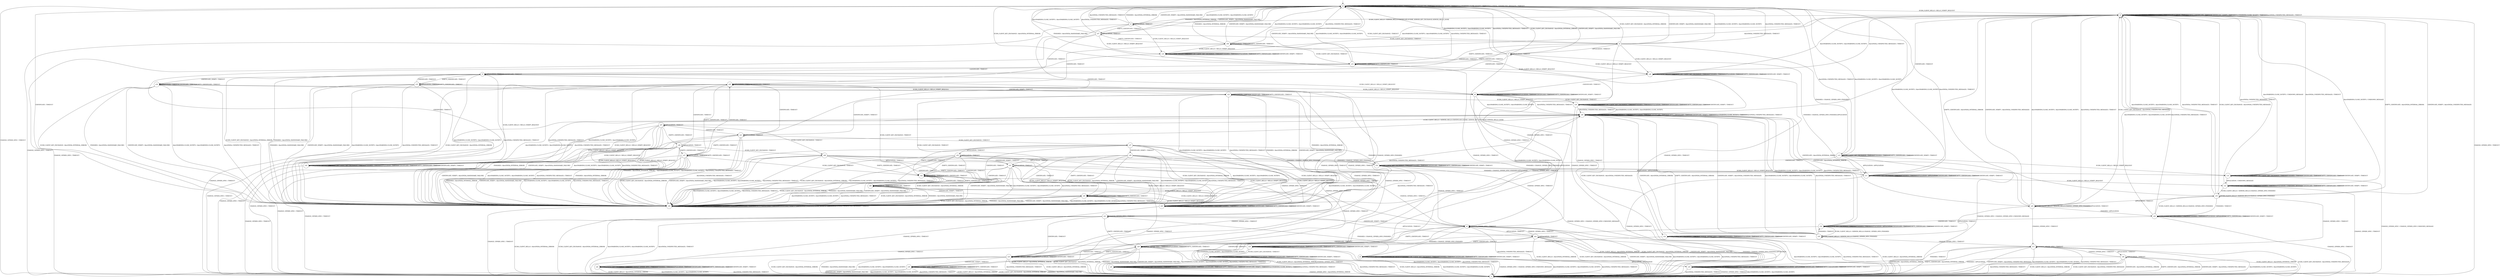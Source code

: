 digraph g {

	s0 [shape="circle" label="s0"];
	s1 [shape="circle" label="s1"];
	s2 [shape="circle" label="s2"];
	s3 [shape="circle" label="s3"];
	s4 [shape="circle" label="s4"];
	s5 [shape="circle" label="s5"];
	s6 [shape="circle" label="s6"];
	s7 [shape="circle" label="s7"];
	s8 [shape="circle" label="s8"];
	s9 [shape="circle" label="s9"];
	s10 [shape="circle" label="s10"];
	s11 [shape="circle" label="s11"];
	s12 [shape="circle" label="s12"];
	s13 [shape="circle" label="s13"];
	s14 [shape="circle" label="s14"];
	s15 [shape="circle" label="s15"];
	s16 [shape="circle" label="s16"];
	s17 [shape="circle" label="s17"];
	s18 [shape="circle" label="s18"];
	s19 [shape="circle" label="s19"];
	s20 [shape="circle" label="s20"];
	s21 [shape="circle" label="s21"];
	s22 [shape="circle" label="s22"];
	s23 [shape="circle" label="s23"];
	s24 [shape="circle" label="s24"];
	s25 [shape="circle" label="s25"];
	s26 [shape="circle" label="s26"];
	s27 [shape="circle" label="s27"];
	s28 [shape="circle" label="s28"];
	s29 [shape="circle" label="s29"];
	s30 [shape="circle" label="s30"];
	s31 [shape="circle" label="s31"];
	s32 [shape="circle" label="s32"];
	s33 [shape="circle" label="s33"];
	s34 [shape="circle" label="s34"];
	s35 [shape="circle" label="s35"];
	s36 [shape="circle" label="s36"];
	s37 [shape="circle" label="s37"];
	s38 [shape="circle" label="s38"];
	s39 [shape="circle" label="s39"];
	s40 [shape="circle" label="s40"];
	s41 [shape="circle" label="s41"];
	s42 [shape="circle" label="s42"];
	s43 [shape="circle" label="s43"];
	s44 [shape="circle" label="s44"];
	s45 [shape="circle" label="s45"];
	s46 [shape="circle" label="s46"];
	s47 [shape="circle" label="s47"];
	s48 [shape="circle" label="s48"];
	s49 [shape="circle" label="s49"];
	s50 [shape="circle" label="s50"];
	s51 [shape="circle" label="s51"];
	s52 [shape="circle" label="s52"];
	s53 [shape="circle" label="s53"];
	s54 [shape="circle" label="s54"];
	s55 [shape="circle" label="s55"];
	s56 [shape="circle" label="s56"];
	s57 [shape="circle" label="s57"];
	s58 [shape="circle" label="s58"];
	s0 -> s2 [label="ECDH_CLIENT_HELLO / HELLO_VERIFY_REQUEST"];
	s0 -> s0 [label="ECDH_CLIENT_KEY_EXCHANGE / TIMEOUT"];
	s0 -> s1 [label="CHANGE_CIPHER_SPEC / TIMEOUT"];
	s0 -> s0 [label="FINISHED / TIMEOUT"];
	s0 -> s0 [label="APPLICATION / TIMEOUT"];
	s0 -> s50 [label="CERTIFICATE / TIMEOUT"];
	s0 -> s0 [label="EMPTY_CERTIFICATE / TIMEOUT"];
	s0 -> s0 [label="CERTIFICATE_VERIFY / TIMEOUT"];
	s0 -> s0 [label="Alert(WARNING,CLOSE_NOTIFY) / TIMEOUT"];
	s0 -> s0 [label="Alert(FATAL,UNEXPECTED_MESSAGE) / TIMEOUT"];
	s1 -> s1 [label="ECDH_CLIENT_HELLO / TIMEOUT"];
	s1 -> s1 [label="ECDH_CLIENT_KEY_EXCHANGE / TIMEOUT"];
	s1 -> s1 [label="CHANGE_CIPHER_SPEC / TIMEOUT"];
	s1 -> s1 [label="FINISHED / TIMEOUT"];
	s1 -> s1 [label="APPLICATION / TIMEOUT"];
	s1 -> s1 [label="CERTIFICATE / TIMEOUT"];
	s1 -> s1 [label="EMPTY_CERTIFICATE / TIMEOUT"];
	s1 -> s1 [label="CERTIFICATE_VERIFY / TIMEOUT"];
	s1 -> s1 [label="Alert(WARNING,CLOSE_NOTIFY) / TIMEOUT"];
	s1 -> s1 [label="Alert(FATAL,UNEXPECTED_MESSAGE) / TIMEOUT"];
	s2 -> s3 [label="ECDH_CLIENT_HELLO / SERVER_HELLO,CERTIFICATE,ECDHE_SERVER_KEY_EXCHANGE,SERVER_HELLO_DONE"];
	s2 -> s2 [label="ECDH_CLIENT_KEY_EXCHANGE / TIMEOUT"];
	s2 -> s1 [label="CHANGE_CIPHER_SPEC / TIMEOUT"];
	s2 -> s2 [label="FINISHED / TIMEOUT"];
	s2 -> s2 [label="APPLICATION / TIMEOUT"];
	s2 -> s46 [label="CERTIFICATE / TIMEOUT"];
	s2 -> s2 [label="EMPTY_CERTIFICATE / TIMEOUT"];
	s2 -> s2 [label="CERTIFICATE_VERIFY / TIMEOUT"];
	s2 -> s2 [label="Alert(WARNING,CLOSE_NOTIFY) / TIMEOUT"];
	s2 -> s2 [label="Alert(FATAL,UNEXPECTED_MESSAGE) / TIMEOUT"];
	s3 -> s10 [label="ECDH_CLIENT_HELLO / HELLO_VERIFY_REQUEST"];
	s3 -> s4 [label="ECDH_CLIENT_KEY_EXCHANGE / TIMEOUT"];
	s3 -> s1 [label="CHANGE_CIPHER_SPEC / TIMEOUT"];
	s3 -> s0 [label="FINISHED / Alert(FATAL,INTERNAL_ERROR)"];
	s3 -> s3 [label="APPLICATION / TIMEOUT"];
	s3 -> s21 [label="CERTIFICATE / TIMEOUT"];
	s3 -> s57 [label="EMPTY_CERTIFICATE / TIMEOUT"];
	s3 -> s0 [label="CERTIFICATE_VERIFY / Alert(FATAL,HANDSHAKE_FAILURE)"];
	s3 -> s0 [label="Alert(WARNING,CLOSE_NOTIFY) / Alert(WARNING,CLOSE_NOTIFY)"];
	s3 -> s0 [label="Alert(FATAL,UNEXPECTED_MESSAGE) / TIMEOUT"];
	s4 -> s28 [label="ECDH_CLIENT_HELLO / HELLO_VERIFY_REQUEST"];
	s4 -> s0 [label="ECDH_CLIENT_KEY_EXCHANGE / Alert(FATAL,INTERNAL_ERROR)"];
	s4 -> s6 [label="CHANGE_CIPHER_SPEC / TIMEOUT"];
	s4 -> s13 [label="FINISHED / CHANGE_CIPHER_SPEC,FINISHED"];
	s4 -> s7 [label="APPLICATION / TIMEOUT"];
	s4 -> s5 [label="CERTIFICATE / TIMEOUT"];
	s4 -> s15 [label="EMPTY_CERTIFICATE / TIMEOUT"];
	s4 -> s0 [label="CERTIFICATE_VERIFY / Alert(FATAL,HANDSHAKE_FAILURE)"];
	s4 -> s0 [label="Alert(WARNING,CLOSE_NOTIFY) / Alert(WARNING,CLOSE_NOTIFY)"];
	s4 -> s0 [label="Alert(FATAL,UNEXPECTED_MESSAGE) / TIMEOUT"];
	s5 -> s9 [label="ECDH_CLIENT_HELLO / HELLO_VERIFY_REQUEST"];
	s5 -> s50 [label="ECDH_CLIENT_KEY_EXCHANGE / Alert(FATAL,INTERNAL_ERROR)"];
	s5 -> s23 [label="CHANGE_CIPHER_SPEC / TIMEOUT"];
	s5 -> s50 [label="FINISHED / Alert(FATAL,HANDSHAKE_FAILURE)"];
	s5 -> s5 [label="APPLICATION / TIMEOUT"];
	s5 -> s5 [label="CERTIFICATE / TIMEOUT"];
	s5 -> s33 [label="EMPTY_CERTIFICATE / TIMEOUT"];
	s5 -> s34 [label="CERTIFICATE_VERIFY / TIMEOUT"];
	s5 -> s50 [label="Alert(WARNING,CLOSE_NOTIFY) / Alert(WARNING,CLOSE_NOTIFY)"];
	s5 -> s50 [label="Alert(FATAL,UNEXPECTED_MESSAGE) / TIMEOUT"];
	s6 -> s1 [label="ECDH_CLIENT_HELLO / Alert(FATAL,INTERNAL_ERROR)"];
	s6 -> s1 [label="ECDH_CLIENT_KEY_EXCHANGE / Alert(FATAL,INTERNAL_ERROR)"];
	s6 -> s6 [label="CHANGE_CIPHER_SPEC / TIMEOUT"];
	s6 -> s8 [label="FINISHED / CHANGE_CIPHER_SPEC,FINISHED"];
	s6 -> s24 [label="APPLICATION / TIMEOUT"];
	s6 -> s23 [label="CERTIFICATE / TIMEOUT"];
	s6 -> s29 [label="EMPTY_CERTIFICATE / TIMEOUT"];
	s6 -> s1 [label="CERTIFICATE_VERIFY / Alert(FATAL,HANDSHAKE_FAILURE)"];
	s6 -> s1 [label="Alert(WARNING,CLOSE_NOTIFY) / Alert(WARNING,CLOSE_NOTIFY)"];
	s6 -> s1 [label="Alert(FATAL,UNEXPECTED_MESSAGE) / TIMEOUT"];
	s7 -> s28 [label="ECDH_CLIENT_HELLO / HELLO_VERIFY_REQUEST"];
	s7 -> s0 [label="ECDH_CLIENT_KEY_EXCHANGE / Alert(FATAL,INTERNAL_ERROR)"];
	s7 -> s6 [label="CHANGE_CIPHER_SPEC / TIMEOUT"];
	s7 -> s11 [label="FINISHED / CHANGE_CIPHER_SPEC,FINISHED,APPLICATION"];
	s7 -> s7 [label="APPLICATION / TIMEOUT"];
	s7 -> s5 [label="CERTIFICATE / TIMEOUT"];
	s7 -> s15 [label="EMPTY_CERTIFICATE / TIMEOUT"];
	s7 -> s0 [label="CERTIFICATE_VERIFY / Alert(FATAL,HANDSHAKE_FAILURE)"];
	s7 -> s0 [label="Alert(WARNING,CLOSE_NOTIFY) / Alert(WARNING,CLOSE_NOTIFY)"];
	s7 -> s0 [label="Alert(FATAL,UNEXPECTED_MESSAGE) / TIMEOUT"];
	s8 -> s8 [label="ECDH_CLIENT_HELLO / Alert(WARNING,NO_RENEGOTIATION)"];
	s8 -> s8 [label="ECDH_CLIENT_KEY_EXCHANGE / TIMEOUT"];
	s8 -> s1 [label="CHANGE_CIPHER_SPEC / CHANGE_CIPHER_SPEC,UNKNOWN_MESSAGE"];
	s8 -> s8 [label="FINISHED / TIMEOUT"];
	s8 -> s19 [label="APPLICATION / APPLICATION"];
	s8 -> s8 [label="CERTIFICATE / TIMEOUT"];
	s8 -> s8 [label="EMPTY_CERTIFICATE / TIMEOUT"];
	s8 -> s8 [label="CERTIFICATE_VERIFY / TIMEOUT"];
	s8 -> s1 [label="Alert(WARNING,CLOSE_NOTIFY) / Alert(WARNING,CLOSE_NOTIFY)"];
	s8 -> s1 [label="Alert(FATAL,UNEXPECTED_MESSAGE) / TIMEOUT"];
	s9 -> s9 [label="ECDH_CLIENT_HELLO / TIMEOUT"];
	s9 -> s30 [label="ECDH_CLIENT_KEY_EXCHANGE / TIMEOUT"];
	s9 -> s18 [label="CHANGE_CIPHER_SPEC / TIMEOUT"];
	s9 -> s9 [label="FINISHED / TIMEOUT"];
	s9 -> s9 [label="APPLICATION / TIMEOUT"];
	s9 -> s9 [label="CERTIFICATE / TIMEOUT"];
	s9 -> s9 [label="EMPTY_CERTIFICATE / TIMEOUT"];
	s9 -> s9 [label="CERTIFICATE_VERIFY / TIMEOUT"];
	s9 -> s46 [label="Alert(WARNING,CLOSE_NOTIFY) / Alert(WARNING,CLOSE_NOTIFY)"];
	s9 -> s46 [label="Alert(FATAL,UNEXPECTED_MESSAGE) / TIMEOUT"];
	s10 -> s10 [label="ECDH_CLIENT_HELLO / TIMEOUT"];
	s10 -> s10 [label="ECDH_CLIENT_KEY_EXCHANGE / TIMEOUT"];
	s10 -> s1 [label="CHANGE_CIPHER_SPEC / TIMEOUT"];
	s10 -> s10 [label="FINISHED / TIMEOUT"];
	s10 -> s10 [label="APPLICATION / TIMEOUT"];
	s10 -> s52 [label="CERTIFICATE / TIMEOUT"];
	s10 -> s10 [label="EMPTY_CERTIFICATE / TIMEOUT"];
	s10 -> s10 [label="CERTIFICATE_VERIFY / TIMEOUT"];
	s10 -> s2 [label="Alert(WARNING,CLOSE_NOTIFY) / Alert(WARNING,CLOSE_NOTIFY)"];
	s10 -> s2 [label="Alert(FATAL,UNEXPECTED_MESSAGE) / TIMEOUT"];
	s11 -> s12 [label="ECDH_CLIENT_HELLO / HELLO_VERIFY_REQUEST"];
	s11 -> s11 [label="ECDH_CLIENT_KEY_EXCHANGE / TIMEOUT"];
	s11 -> s1 [label="CHANGE_CIPHER_SPEC / TIMEOUT"];
	s11 -> s11 [label="FINISHED / TIMEOUT"];
	s11 -> s11 [label="APPLICATION / APPLICATION"];
	s11 -> s11 [label="CERTIFICATE / TIMEOUT"];
	s11 -> s11 [label="EMPTY_CERTIFICATE / TIMEOUT"];
	s11 -> s11 [label="CERTIFICATE_VERIFY / TIMEOUT"];
	s11 -> s0 [label="Alert(WARNING,CLOSE_NOTIFY) / Alert(WARNING,CLOSE_NOTIFY)"];
	s11 -> s0 [label="Alert(FATAL,UNEXPECTED_MESSAGE) / TIMEOUT"];
	s12 -> s16 [label="ECDH_CLIENT_HELLO / SERVER_HELLO,CHANGE_CIPHER_SPEC,FINISHED"];
	s12 -> s12 [label="ECDH_CLIENT_KEY_EXCHANGE / TIMEOUT"];
	s12 -> s1 [label="CHANGE_CIPHER_SPEC / TIMEOUT"];
	s12 -> s12 [label="FINISHED / TIMEOUT"];
	s12 -> s12 [label="APPLICATION / UNKNOWN_MESSAGE"];
	s12 -> s12 [label="CERTIFICATE / TIMEOUT"];
	s12 -> s12 [label="EMPTY_CERTIFICATE / TIMEOUT"];
	s12 -> s12 [label="CERTIFICATE_VERIFY / TIMEOUT"];
	s12 -> s2 [label="Alert(WARNING,CLOSE_NOTIFY) / UNKNOWN_MESSAGE"];
	s12 -> s2 [label="Alert(FATAL,UNEXPECTED_MESSAGE) / TIMEOUT"];
	s13 -> s14 [label="ECDH_CLIENT_HELLO / HELLO_VERIFY_REQUEST"];
	s13 -> s13 [label="ECDH_CLIENT_KEY_EXCHANGE / TIMEOUT"];
	s13 -> s1 [label="CHANGE_CIPHER_SPEC / CHANGE_CIPHER_SPEC,UNKNOWN_MESSAGE"];
	s13 -> s13 [label="FINISHED / TIMEOUT"];
	s13 -> s11 [label="APPLICATION / APPLICATION"];
	s13 -> s53 [label="CERTIFICATE / TIMEOUT"];
	s13 -> s13 [label="EMPTY_CERTIFICATE / TIMEOUT"];
	s13 -> s13 [label="CERTIFICATE_VERIFY / TIMEOUT"];
	s13 -> s0 [label="Alert(WARNING,CLOSE_NOTIFY) / Alert(WARNING,CLOSE_NOTIFY)"];
	s13 -> s0 [label="Alert(FATAL,UNEXPECTED_MESSAGE) / TIMEOUT"];
	s14 -> s14 [label="ECDH_CLIENT_HELLO / TIMEOUT"];
	s14 -> s14 [label="ECDH_CLIENT_KEY_EXCHANGE / TIMEOUT"];
	s14 -> s1 [label="CHANGE_CIPHER_SPEC / CHANGE_CIPHER_SPEC,UNKNOWN_MESSAGE"];
	s14 -> s14 [label="FINISHED / TIMEOUT"];
	s14 -> s12 [label="APPLICATION / UNKNOWN_MESSAGE"];
	s14 -> s14 [label="CERTIFICATE / TIMEOUT"];
	s14 -> s14 [label="EMPTY_CERTIFICATE / TIMEOUT"];
	s14 -> s14 [label="CERTIFICATE_VERIFY / TIMEOUT"];
	s14 -> s2 [label="Alert(WARNING,CLOSE_NOTIFY) / UNKNOWN_MESSAGE"];
	s14 -> s2 [label="Alert(FATAL,UNEXPECTED_MESSAGE) / TIMEOUT"];
	s15 -> s28 [label="ECDH_CLIENT_HELLO / HELLO_VERIFY_REQUEST"];
	s15 -> s0 [label="ECDH_CLIENT_KEY_EXCHANGE / Alert(FATAL,INTERNAL_ERROR)"];
	s15 -> s29 [label="CHANGE_CIPHER_SPEC / TIMEOUT"];
	s15 -> s0 [label="FINISHED / Alert(FATAL,HANDSHAKE_FAILURE)"];
	s15 -> s15 [label="APPLICATION / TIMEOUT"];
	s15 -> s5 [label="CERTIFICATE / TIMEOUT"];
	s15 -> s15 [label="EMPTY_CERTIFICATE / TIMEOUT"];
	s15 -> s0 [label="CERTIFICATE_VERIFY / Alert(FATAL,HANDSHAKE_FAILURE)"];
	s15 -> s0 [label="Alert(WARNING,CLOSE_NOTIFY) / Alert(WARNING,CLOSE_NOTIFY)"];
	s15 -> s0 [label="Alert(FATAL,UNEXPECTED_MESSAGE) / TIMEOUT"];
	s16 -> s16 [label="ECDH_CLIENT_HELLO / SERVER_HELLO,CHANGE_CIPHER_SPEC,FINISHED"];
	s16 -> s2 [label="ECDH_CLIENT_KEY_EXCHANGE / Alert(FATAL,UNEXPECTED_MESSAGE)"];
	s16 -> s17 [label="CHANGE_CIPHER_SPEC / TIMEOUT"];
	s16 -> s20 [label="FINISHED / TIMEOUT"];
	s16 -> s25 [label="APPLICATION / TIMEOUT"];
	s16 -> s46 [label="CERTIFICATE / Alert(FATAL,INTERNAL_ERROR)"];
	s16 -> s2 [label="EMPTY_CERTIFICATE / Alert(FATAL,INTERNAL_ERROR)"];
	s16 -> s2 [label="CERTIFICATE_VERIFY / Alert(FATAL,UNEXPECTED_MESSAGE)"];
	s16 -> s2 [label="Alert(WARNING,CLOSE_NOTIFY) / Alert(WARNING,CLOSE_NOTIFY)"];
	s16 -> s2 [label="Alert(FATAL,UNEXPECTED_MESSAGE) / TIMEOUT"];
	s17 -> s1 [label="ECDH_CLIENT_HELLO / Alert(FATAL,INTERNAL_ERROR)"];
	s17 -> s1 [label="ECDH_CLIENT_KEY_EXCHANGE / Alert(FATAL,UNEXPECTED_MESSAGE)"];
	s17 -> s17 [label="CHANGE_CIPHER_SPEC / TIMEOUT"];
	s17 -> s19 [label="FINISHED / TIMEOUT"];
	s17 -> s36 [label="APPLICATION / TIMEOUT"];
	s17 -> s1 [label="CERTIFICATE / Alert(FATAL,INTERNAL_ERROR)"];
	s17 -> s1 [label="EMPTY_CERTIFICATE / Alert(FATAL,INTERNAL_ERROR)"];
	s17 -> s1 [label="CERTIFICATE_VERIFY / Alert(FATAL,UNEXPECTED_MESSAGE)"];
	s17 -> s1 [label="Alert(WARNING,CLOSE_NOTIFY) / Alert(WARNING,CLOSE_NOTIFY)"];
	s17 -> s1 [label="Alert(FATAL,UNEXPECTED_MESSAGE) / TIMEOUT"];
	s18 -> s1 [label="ECDH_CLIENT_HELLO / Alert(FATAL,INTERNAL_ERROR)"];
	s18 -> s31 [label="ECDH_CLIENT_KEY_EXCHANGE / TIMEOUT"];
	s18 -> s18 [label="CHANGE_CIPHER_SPEC / TIMEOUT"];
	s18 -> s18 [label="FINISHED / TIMEOUT"];
	s18 -> s18 [label="APPLICATION / TIMEOUT"];
	s18 -> s18 [label="CERTIFICATE / TIMEOUT"];
	s18 -> s18 [label="EMPTY_CERTIFICATE / TIMEOUT"];
	s18 -> s18 [label="CERTIFICATE_VERIFY / TIMEOUT"];
	s18 -> s1 [label="Alert(WARNING,CLOSE_NOTIFY) / Alert(WARNING,CLOSE_NOTIFY)"];
	s18 -> s1 [label="Alert(FATAL,UNEXPECTED_MESSAGE) / TIMEOUT"];
	s19 -> s19 [label="ECDH_CLIENT_HELLO / Alert(WARNING,NO_RENEGOTIATION)"];
	s19 -> s19 [label="ECDH_CLIENT_KEY_EXCHANGE / TIMEOUT"];
	s19 -> s1 [label="CHANGE_CIPHER_SPEC / TIMEOUT"];
	s19 -> s19 [label="FINISHED / TIMEOUT"];
	s19 -> s19 [label="APPLICATION / APPLICATION"];
	s19 -> s19 [label="CERTIFICATE / TIMEOUT"];
	s19 -> s19 [label="EMPTY_CERTIFICATE / TIMEOUT"];
	s19 -> s19 [label="CERTIFICATE_VERIFY / TIMEOUT"];
	s19 -> s1 [label="Alert(WARNING,CLOSE_NOTIFY) / Alert(WARNING,CLOSE_NOTIFY)"];
	s19 -> s1 [label="Alert(FATAL,UNEXPECTED_MESSAGE) / TIMEOUT"];
	s20 -> s16 [label="ECDH_CLIENT_HELLO / SERVER_HELLO,CHANGE_CIPHER_SPEC,FINISHED"];
	s20 -> s20 [label="ECDH_CLIENT_KEY_EXCHANGE / TIMEOUT"];
	s20 -> s1 [label="CHANGE_CIPHER_SPEC / TIMEOUT"];
	s20 -> s20 [label="FINISHED / TIMEOUT"];
	s20 -> s20 [label="APPLICATION / APPLICATION"];
	s20 -> s54 [label="CERTIFICATE / TIMEOUT"];
	s20 -> s20 [label="EMPTY_CERTIFICATE / TIMEOUT"];
	s20 -> s20 [label="CERTIFICATE_VERIFY / TIMEOUT"];
	s20 -> s2 [label="Alert(WARNING,CLOSE_NOTIFY) / Alert(WARNING,CLOSE_NOTIFY)"];
	s20 -> s2 [label="Alert(FATAL,UNEXPECTED_MESSAGE) / TIMEOUT"];
	s21 -> s52 [label="ECDH_CLIENT_HELLO / HELLO_VERIFY_REQUEST"];
	s21 -> s37 [label="ECDH_CLIENT_KEY_EXCHANGE / TIMEOUT"];
	s21 -> s1 [label="CHANGE_CIPHER_SPEC / TIMEOUT"];
	s21 -> s50 [label="FINISHED / Alert(FATAL,INTERNAL_ERROR)"];
	s21 -> s21 [label="APPLICATION / TIMEOUT"];
	s21 -> s45 [label="CERTIFICATE / TIMEOUT"];
	s21 -> s27 [label="EMPTY_CERTIFICATE / TIMEOUT"];
	s21 -> s22 [label="CERTIFICATE_VERIFY / TIMEOUT"];
	s21 -> s50 [label="Alert(WARNING,CLOSE_NOTIFY) / Alert(WARNING,CLOSE_NOTIFY)"];
	s21 -> s50 [label="Alert(FATAL,UNEXPECTED_MESSAGE) / TIMEOUT"];
	s22 -> s30 [label="ECDH_CLIENT_HELLO / HELLO_VERIFY_REQUEST"];
	s22 -> s40 [label="ECDH_CLIENT_KEY_EXCHANGE / TIMEOUT"];
	s22 -> s26 [label="CHANGE_CIPHER_SPEC / TIMEOUT"];
	s22 -> s50 [label="FINISHED / Alert(FATAL,INTERNAL_ERROR)"];
	s22 -> s22 [label="APPLICATION / TIMEOUT"];
	s22 -> s22 [label="CERTIFICATE / TIMEOUT"];
	s22 -> s22 [label="EMPTY_CERTIFICATE / TIMEOUT"];
	s22 -> s50 [label="CERTIFICATE_VERIFY / Alert(FATAL,HANDSHAKE_FAILURE)"];
	s22 -> s50 [label="Alert(WARNING,CLOSE_NOTIFY) / Alert(WARNING,CLOSE_NOTIFY)"];
	s22 -> s50 [label="Alert(FATAL,UNEXPECTED_MESSAGE) / TIMEOUT"];
	s23 -> s1 [label="ECDH_CLIENT_HELLO / Alert(FATAL,INTERNAL_ERROR)"];
	s23 -> s1 [label="ECDH_CLIENT_KEY_EXCHANGE / Alert(FATAL,INTERNAL_ERROR)"];
	s23 -> s23 [label="CHANGE_CIPHER_SPEC / TIMEOUT"];
	s23 -> s1 [label="FINISHED / Alert(FATAL,HANDSHAKE_FAILURE)"];
	s23 -> s23 [label="APPLICATION / TIMEOUT"];
	s23 -> s23 [label="CERTIFICATE / TIMEOUT"];
	s23 -> s29 [label="EMPTY_CERTIFICATE / TIMEOUT"];
	s23 -> s35 [label="CERTIFICATE_VERIFY / TIMEOUT"];
	s23 -> s1 [label="Alert(WARNING,CLOSE_NOTIFY) / Alert(WARNING,CLOSE_NOTIFY)"];
	s23 -> s1 [label="Alert(FATAL,UNEXPECTED_MESSAGE) / TIMEOUT"];
	s24 -> s1 [label="ECDH_CLIENT_HELLO / Alert(FATAL,INTERNAL_ERROR)"];
	s24 -> s1 [label="ECDH_CLIENT_KEY_EXCHANGE / Alert(FATAL,INTERNAL_ERROR)"];
	s24 -> s6 [label="CHANGE_CIPHER_SPEC / TIMEOUT"];
	s24 -> s19 [label="FINISHED / CHANGE_CIPHER_SPEC,FINISHED,APPLICATION"];
	s24 -> s24 [label="APPLICATION / TIMEOUT"];
	s24 -> s23 [label="CERTIFICATE / TIMEOUT"];
	s24 -> s29 [label="EMPTY_CERTIFICATE / TIMEOUT"];
	s24 -> s1 [label="CERTIFICATE_VERIFY / Alert(FATAL,HANDSHAKE_FAILURE)"];
	s24 -> s1 [label="Alert(WARNING,CLOSE_NOTIFY) / Alert(WARNING,CLOSE_NOTIFY)"];
	s24 -> s1 [label="Alert(FATAL,UNEXPECTED_MESSAGE) / TIMEOUT"];
	s25 -> s25 [label="ECDH_CLIENT_HELLO / SERVER_HELLO,CHANGE_CIPHER_SPEC,FINISHED"];
	s25 -> s2 [label="ECDH_CLIENT_KEY_EXCHANGE / Alert(FATAL,UNEXPECTED_MESSAGE)"];
	s25 -> s17 [label="CHANGE_CIPHER_SPEC / TIMEOUT"];
	s25 -> s20 [label="FINISHED / APPLICATION"];
	s25 -> s25 [label="APPLICATION / TIMEOUT"];
	s25 -> s46 [label="CERTIFICATE / Alert(FATAL,INTERNAL_ERROR)"];
	s25 -> s2 [label="EMPTY_CERTIFICATE / Alert(FATAL,INTERNAL_ERROR)"];
	s25 -> s2 [label="CERTIFICATE_VERIFY / Alert(FATAL,UNEXPECTED_MESSAGE)"];
	s25 -> s2 [label="Alert(WARNING,CLOSE_NOTIFY) / Alert(WARNING,CLOSE_NOTIFY)"];
	s25 -> s2 [label="Alert(FATAL,UNEXPECTED_MESSAGE) / TIMEOUT"];
	s26 -> s26 [label="ECDH_CLIENT_HELLO / TIMEOUT"];
	s26 -> s26 [label="ECDH_CLIENT_KEY_EXCHANGE / TIMEOUT"];
	s26 -> s1 [label="CHANGE_CIPHER_SPEC / Alert(FATAL,INTERNAL_ERROR)"];
	s26 -> s26 [label="FINISHED / TIMEOUT"];
	s26 -> s26 [label="APPLICATION / TIMEOUT"];
	s26 -> s26 [label="CERTIFICATE / TIMEOUT"];
	s26 -> s26 [label="EMPTY_CERTIFICATE / TIMEOUT"];
	s26 -> s26 [label="CERTIFICATE_VERIFY / TIMEOUT"];
	s26 -> s26 [label="Alert(WARNING,CLOSE_NOTIFY) / TIMEOUT"];
	s26 -> s26 [label="Alert(FATAL,UNEXPECTED_MESSAGE) / TIMEOUT"];
	s27 -> s52 [label="ECDH_CLIENT_HELLO / HELLO_VERIFY_REQUEST"];
	s27 -> s42 [label="ECDH_CLIENT_KEY_EXCHANGE / TIMEOUT"];
	s27 -> s1 [label="CHANGE_CIPHER_SPEC / TIMEOUT"];
	s27 -> s50 [label="FINISHED / Alert(FATAL,INTERNAL_ERROR)"];
	s27 -> s27 [label="APPLICATION / TIMEOUT"];
	s27 -> s45 [label="CERTIFICATE / TIMEOUT"];
	s27 -> s27 [label="EMPTY_CERTIFICATE / TIMEOUT"];
	s27 -> s50 [label="CERTIFICATE_VERIFY / Alert(FATAL,HANDSHAKE_FAILURE)"];
	s27 -> s50 [label="Alert(WARNING,CLOSE_NOTIFY) / Alert(WARNING,CLOSE_NOTIFY)"];
	s27 -> s50 [label="Alert(FATAL,UNEXPECTED_MESSAGE) / TIMEOUT"];
	s28 -> s28 [label="ECDH_CLIENT_HELLO / TIMEOUT"];
	s28 -> s28 [label="ECDH_CLIENT_KEY_EXCHANGE / TIMEOUT"];
	s28 -> s32 [label="CHANGE_CIPHER_SPEC / TIMEOUT"];
	s28 -> s28 [label="FINISHED / TIMEOUT"];
	s28 -> s28 [label="APPLICATION / TIMEOUT"];
	s28 -> s9 [label="CERTIFICATE / TIMEOUT"];
	s28 -> s28 [label="EMPTY_CERTIFICATE / TIMEOUT"];
	s28 -> s28 [label="CERTIFICATE_VERIFY / TIMEOUT"];
	s28 -> s2 [label="Alert(WARNING,CLOSE_NOTIFY) / Alert(WARNING,CLOSE_NOTIFY)"];
	s28 -> s2 [label="Alert(FATAL,UNEXPECTED_MESSAGE) / TIMEOUT"];
	s29 -> s1 [label="ECDH_CLIENT_HELLO / Alert(FATAL,INTERNAL_ERROR)"];
	s29 -> s1 [label="ECDH_CLIENT_KEY_EXCHANGE / Alert(FATAL,INTERNAL_ERROR)"];
	s29 -> s29 [label="CHANGE_CIPHER_SPEC / TIMEOUT"];
	s29 -> s1 [label="FINISHED / Alert(FATAL,HANDSHAKE_FAILURE)"];
	s29 -> s29 [label="APPLICATION / TIMEOUT"];
	s29 -> s23 [label="CERTIFICATE / TIMEOUT"];
	s29 -> s29 [label="EMPTY_CERTIFICATE / TIMEOUT"];
	s29 -> s1 [label="CERTIFICATE_VERIFY / Alert(FATAL,HANDSHAKE_FAILURE)"];
	s29 -> s1 [label="Alert(WARNING,CLOSE_NOTIFY) / Alert(WARNING,CLOSE_NOTIFY)"];
	s29 -> s1 [label="Alert(FATAL,UNEXPECTED_MESSAGE) / TIMEOUT"];
	s30 -> s30 [label="ECDH_CLIENT_HELLO / TIMEOUT"];
	s30 -> s30 [label="ECDH_CLIENT_KEY_EXCHANGE / TIMEOUT"];
	s30 -> s26 [label="CHANGE_CIPHER_SPEC / TIMEOUT"];
	s30 -> s30 [label="FINISHED / TIMEOUT"];
	s30 -> s30 [label="APPLICATION / TIMEOUT"];
	s30 -> s30 [label="CERTIFICATE / TIMEOUT"];
	s30 -> s30 [label="EMPTY_CERTIFICATE / TIMEOUT"];
	s30 -> s30 [label="CERTIFICATE_VERIFY / TIMEOUT"];
	s30 -> s46 [label="Alert(WARNING,CLOSE_NOTIFY) / Alert(WARNING,CLOSE_NOTIFY)"];
	s30 -> s46 [label="Alert(FATAL,UNEXPECTED_MESSAGE) / TIMEOUT"];
	s31 -> s1 [label="ECDH_CLIENT_HELLO / Alert(FATAL,INTERNAL_ERROR)"];
	s31 -> s31 [label="ECDH_CLIENT_KEY_EXCHANGE / TIMEOUT"];
	s31 -> s26 [label="CHANGE_CIPHER_SPEC / TIMEOUT"];
	s31 -> s31 [label="FINISHED / TIMEOUT"];
	s31 -> s31 [label="APPLICATION / TIMEOUT"];
	s31 -> s31 [label="CERTIFICATE / TIMEOUT"];
	s31 -> s31 [label="EMPTY_CERTIFICATE / TIMEOUT"];
	s31 -> s31 [label="CERTIFICATE_VERIFY / TIMEOUT"];
	s31 -> s1 [label="Alert(WARNING,CLOSE_NOTIFY) / Alert(WARNING,CLOSE_NOTIFY)"];
	s31 -> s1 [label="Alert(FATAL,UNEXPECTED_MESSAGE) / TIMEOUT"];
	s32 -> s1 [label="ECDH_CLIENT_HELLO / Alert(FATAL,INTERNAL_ERROR)"];
	s32 -> s32 [label="ECDH_CLIENT_KEY_EXCHANGE / TIMEOUT"];
	s32 -> s32 [label="CHANGE_CIPHER_SPEC / TIMEOUT"];
	s32 -> s32 [label="FINISHED / TIMEOUT"];
	s32 -> s32 [label="APPLICATION / TIMEOUT"];
	s32 -> s18 [label="CERTIFICATE / TIMEOUT"];
	s32 -> s32 [label="EMPTY_CERTIFICATE / TIMEOUT"];
	s32 -> s32 [label="CERTIFICATE_VERIFY / TIMEOUT"];
	s32 -> s1 [label="Alert(WARNING,CLOSE_NOTIFY) / Alert(WARNING,CLOSE_NOTIFY)"];
	s32 -> s1 [label="Alert(FATAL,UNEXPECTED_MESSAGE) / TIMEOUT"];
	s33 -> s9 [label="ECDH_CLIENT_HELLO / HELLO_VERIFY_REQUEST"];
	s33 -> s50 [label="ECDH_CLIENT_KEY_EXCHANGE / Alert(FATAL,INTERNAL_ERROR)"];
	s33 -> s29 [label="CHANGE_CIPHER_SPEC / TIMEOUT"];
	s33 -> s50 [label="FINISHED / Alert(FATAL,HANDSHAKE_FAILURE)"];
	s33 -> s33 [label="APPLICATION / TIMEOUT"];
	s33 -> s5 [label="CERTIFICATE / TIMEOUT"];
	s33 -> s33 [label="EMPTY_CERTIFICATE / TIMEOUT"];
	s33 -> s50 [label="CERTIFICATE_VERIFY / Alert(FATAL,HANDSHAKE_FAILURE)"];
	s33 -> s50 [label="Alert(WARNING,CLOSE_NOTIFY) / Alert(WARNING,CLOSE_NOTIFY)"];
	s33 -> s50 [label="Alert(FATAL,UNEXPECTED_MESSAGE) / TIMEOUT"];
	s34 -> s9 [label="ECDH_CLIENT_HELLO / HELLO_VERIFY_REQUEST"];
	s34 -> s50 [label="ECDH_CLIENT_KEY_EXCHANGE / Alert(FATAL,INTERNAL_ERROR)"];
	s34 -> s35 [label="CHANGE_CIPHER_SPEC / TIMEOUT"];
	s34 -> s50 [label="FINISHED / Alert(FATAL,HANDSHAKE_FAILURE)"];
	s34 -> s34 [label="APPLICATION / TIMEOUT"];
	s34 -> s34 [label="CERTIFICATE / TIMEOUT"];
	s34 -> s34 [label="EMPTY_CERTIFICATE / TIMEOUT"];
	s34 -> s50 [label="CERTIFICATE_VERIFY / Alert(FATAL,HANDSHAKE_FAILURE)"];
	s34 -> s50 [label="Alert(WARNING,CLOSE_NOTIFY) / Alert(WARNING,CLOSE_NOTIFY)"];
	s34 -> s50 [label="Alert(FATAL,UNEXPECTED_MESSAGE) / TIMEOUT"];
	s35 -> s1 [label="ECDH_CLIENT_HELLO / Alert(FATAL,INTERNAL_ERROR)"];
	s35 -> s1 [label="ECDH_CLIENT_KEY_EXCHANGE / Alert(FATAL,INTERNAL_ERROR)"];
	s35 -> s35 [label="CHANGE_CIPHER_SPEC / TIMEOUT"];
	s35 -> s1 [label="FINISHED / Alert(FATAL,HANDSHAKE_FAILURE)"];
	s35 -> s35 [label="APPLICATION / TIMEOUT"];
	s35 -> s35 [label="CERTIFICATE / TIMEOUT"];
	s35 -> s35 [label="EMPTY_CERTIFICATE / TIMEOUT"];
	s35 -> s1 [label="CERTIFICATE_VERIFY / Alert(FATAL,HANDSHAKE_FAILURE)"];
	s35 -> s1 [label="Alert(WARNING,CLOSE_NOTIFY) / Alert(WARNING,CLOSE_NOTIFY)"];
	s35 -> s1 [label="Alert(FATAL,UNEXPECTED_MESSAGE) / TIMEOUT"];
	s36 -> s1 [label="ECDH_CLIENT_HELLO / Alert(FATAL,INTERNAL_ERROR)"];
	s36 -> s1 [label="ECDH_CLIENT_KEY_EXCHANGE / Alert(FATAL,UNEXPECTED_MESSAGE)"];
	s36 -> s17 [label="CHANGE_CIPHER_SPEC / TIMEOUT"];
	s36 -> s19 [label="FINISHED / APPLICATION"];
	s36 -> s36 [label="APPLICATION / TIMEOUT"];
	s36 -> s1 [label="CERTIFICATE / Alert(FATAL,INTERNAL_ERROR)"];
	s36 -> s1 [label="EMPTY_CERTIFICATE / Alert(FATAL,INTERNAL_ERROR)"];
	s36 -> s1 [label="CERTIFICATE_VERIFY / Alert(FATAL,UNEXPECTED_MESSAGE)"];
	s36 -> s1 [label="Alert(WARNING,CLOSE_NOTIFY) / Alert(WARNING,CLOSE_NOTIFY)"];
	s36 -> s1 [label="Alert(FATAL,UNEXPECTED_MESSAGE) / TIMEOUT"];
	s37 -> s43 [label="ECDH_CLIENT_HELLO / HELLO_VERIFY_REQUEST"];
	s37 -> s50 [label="ECDH_CLIENT_KEY_EXCHANGE / Alert(FATAL,INTERNAL_ERROR)"];
	s37 -> s41 [label="CHANGE_CIPHER_SPEC / TIMEOUT"];
	s37 -> s53 [label="FINISHED / CHANGE_CIPHER_SPEC,FINISHED"];
	s37 -> s39 [label="APPLICATION / TIMEOUT"];
	s37 -> s49 [label="CERTIFICATE / TIMEOUT"];
	s37 -> s42 [label="EMPTY_CERTIFICATE / TIMEOUT"];
	s37 -> s38 [label="CERTIFICATE_VERIFY / TIMEOUT"];
	s37 -> s50 [label="Alert(WARNING,CLOSE_NOTIFY) / Alert(WARNING,CLOSE_NOTIFY)"];
	s37 -> s50 [label="Alert(FATAL,UNEXPECTED_MESSAGE) / TIMEOUT"];
	s38 -> s43 [label="ECDH_CLIENT_HELLO / HELLO_VERIFY_REQUEST"];
	s38 -> s50 [label="ECDH_CLIENT_KEY_EXCHANGE / Alert(FATAL,INTERNAL_ERROR)"];
	s38 -> s6 [label="CHANGE_CIPHER_SPEC / TIMEOUT"];
	s38 -> s53 [label="FINISHED / CHANGE_CIPHER_SPEC,FINISHED"];
	s38 -> s51 [label="APPLICATION / TIMEOUT"];
	s38 -> s40 [label="CERTIFICATE / TIMEOUT"];
	s38 -> s40 [label="EMPTY_CERTIFICATE / TIMEOUT"];
	s38 -> s50 [label="CERTIFICATE_VERIFY / Alert(FATAL,HANDSHAKE_FAILURE)"];
	s38 -> s50 [label="Alert(WARNING,CLOSE_NOTIFY) / Alert(WARNING,CLOSE_NOTIFY)"];
	s38 -> s50 [label="Alert(FATAL,UNEXPECTED_MESSAGE) / TIMEOUT"];
	s39 -> s43 [label="ECDH_CLIENT_HELLO / HELLO_VERIFY_REQUEST"];
	s39 -> s50 [label="ECDH_CLIENT_KEY_EXCHANGE / Alert(FATAL,INTERNAL_ERROR)"];
	s39 -> s41 [label="CHANGE_CIPHER_SPEC / TIMEOUT"];
	s39 -> s11 [label="FINISHED / CHANGE_CIPHER_SPEC,FINISHED,APPLICATION"];
	s39 -> s39 [label="APPLICATION / TIMEOUT"];
	s39 -> s49 [label="CERTIFICATE / TIMEOUT"];
	s39 -> s42 [label="EMPTY_CERTIFICATE / TIMEOUT"];
	s39 -> s51 [label="CERTIFICATE_VERIFY / TIMEOUT"];
	s39 -> s50 [label="Alert(WARNING,CLOSE_NOTIFY) / Alert(WARNING,CLOSE_NOTIFY)"];
	s39 -> s50 [label="Alert(FATAL,UNEXPECTED_MESSAGE) / TIMEOUT"];
	s40 -> s43 [label="ECDH_CLIENT_HELLO / HELLO_VERIFY_REQUEST"];
	s40 -> s50 [label="ECDH_CLIENT_KEY_EXCHANGE / Alert(FATAL,INTERNAL_ERROR)"];
	s40 -> s35 [label="CHANGE_CIPHER_SPEC / TIMEOUT"];
	s40 -> s50 [label="FINISHED / Alert(FATAL,HANDSHAKE_FAILURE)"];
	s40 -> s40 [label="APPLICATION / TIMEOUT"];
	s40 -> s40 [label="CERTIFICATE / TIMEOUT"];
	s40 -> s40 [label="EMPTY_CERTIFICATE / TIMEOUT"];
	s40 -> s50 [label="CERTIFICATE_VERIFY / Alert(FATAL,HANDSHAKE_FAILURE)"];
	s40 -> s50 [label="Alert(WARNING,CLOSE_NOTIFY) / Alert(WARNING,CLOSE_NOTIFY)"];
	s40 -> s50 [label="Alert(FATAL,UNEXPECTED_MESSAGE) / TIMEOUT"];
	s41 -> s1 [label="ECDH_CLIENT_HELLO / Alert(FATAL,INTERNAL_ERROR)"];
	s41 -> s1 [label="ECDH_CLIENT_KEY_EXCHANGE / Alert(FATAL,INTERNAL_ERROR)"];
	s41 -> s41 [label="CHANGE_CIPHER_SPEC / TIMEOUT"];
	s41 -> s8 [label="FINISHED / CHANGE_CIPHER_SPEC,FINISHED"];
	s41 -> s24 [label="APPLICATION / TIMEOUT"];
	s41 -> s23 [label="CERTIFICATE / TIMEOUT"];
	s41 -> s29 [label="EMPTY_CERTIFICATE / TIMEOUT"];
	s41 -> s6 [label="CERTIFICATE_VERIFY / TIMEOUT"];
	s41 -> s1 [label="Alert(WARNING,CLOSE_NOTIFY) / Alert(WARNING,CLOSE_NOTIFY)"];
	s41 -> s1 [label="Alert(FATAL,UNEXPECTED_MESSAGE) / TIMEOUT"];
	s42 -> s43 [label="ECDH_CLIENT_HELLO / HELLO_VERIFY_REQUEST"];
	s42 -> s50 [label="ECDH_CLIENT_KEY_EXCHANGE / Alert(FATAL,INTERNAL_ERROR)"];
	s42 -> s29 [label="CHANGE_CIPHER_SPEC / TIMEOUT"];
	s42 -> s50 [label="FINISHED / Alert(FATAL,HANDSHAKE_FAILURE)"];
	s42 -> s42 [label="APPLICATION / TIMEOUT"];
	s42 -> s49 [label="CERTIFICATE / TIMEOUT"];
	s42 -> s42 [label="EMPTY_CERTIFICATE / TIMEOUT"];
	s42 -> s50 [label="CERTIFICATE_VERIFY / Alert(FATAL,HANDSHAKE_FAILURE)"];
	s42 -> s50 [label="Alert(WARNING,CLOSE_NOTIFY) / Alert(WARNING,CLOSE_NOTIFY)"];
	s42 -> s50 [label="Alert(FATAL,UNEXPECTED_MESSAGE) / TIMEOUT"];
	s43 -> s43 [label="ECDH_CLIENT_HELLO / TIMEOUT"];
	s43 -> s43 [label="ECDH_CLIENT_KEY_EXCHANGE / TIMEOUT"];
	s43 -> s44 [label="CHANGE_CIPHER_SPEC / TIMEOUT"];
	s43 -> s43 [label="FINISHED / TIMEOUT"];
	s43 -> s43 [label="APPLICATION / TIMEOUT"];
	s43 -> s43 [label="CERTIFICATE / TIMEOUT"];
	s43 -> s43 [label="EMPTY_CERTIFICATE / TIMEOUT"];
	s43 -> s43 [label="CERTIFICATE_VERIFY / TIMEOUT"];
	s43 -> s46 [label="Alert(WARNING,CLOSE_NOTIFY) / Alert(WARNING,CLOSE_NOTIFY)"];
	s43 -> s46 [label="Alert(FATAL,UNEXPECTED_MESSAGE) / TIMEOUT"];
	s44 -> s1 [label="ECDH_CLIENT_HELLO / Alert(FATAL,INTERNAL_ERROR)"];
	s44 -> s44 [label="ECDH_CLIENT_KEY_EXCHANGE / TIMEOUT"];
	s44 -> s44 [label="CHANGE_CIPHER_SPEC / TIMEOUT"];
	s44 -> s44 [label="FINISHED / TIMEOUT"];
	s44 -> s44 [label="APPLICATION / TIMEOUT"];
	s44 -> s44 [label="CERTIFICATE / TIMEOUT"];
	s44 -> s44 [label="EMPTY_CERTIFICATE / TIMEOUT"];
	s44 -> s44 [label="CERTIFICATE_VERIFY / TIMEOUT"];
	s44 -> s1 [label="Alert(WARNING,CLOSE_NOTIFY) / Alert(WARNING,CLOSE_NOTIFY)"];
	s44 -> s1 [label="Alert(FATAL,UNEXPECTED_MESSAGE) / TIMEOUT"];
	s45 -> s52 [label="ECDH_CLIENT_HELLO / HELLO_VERIFY_REQUEST"];
	s45 -> s49 [label="ECDH_CLIENT_KEY_EXCHANGE / TIMEOUT"];
	s45 -> s1 [label="CHANGE_CIPHER_SPEC / TIMEOUT"];
	s45 -> s50 [label="FINISHED / Alert(FATAL,INTERNAL_ERROR)"];
	s45 -> s45 [label="APPLICATION / TIMEOUT"];
	s45 -> s45 [label="CERTIFICATE / TIMEOUT"];
	s45 -> s27 [label="EMPTY_CERTIFICATE / TIMEOUT"];
	s45 -> s22 [label="CERTIFICATE_VERIFY / TIMEOUT"];
	s45 -> s50 [label="Alert(WARNING,CLOSE_NOTIFY) / Alert(WARNING,CLOSE_NOTIFY)"];
	s45 -> s50 [label="Alert(FATAL,UNEXPECTED_MESSAGE) / TIMEOUT"];
	s46 -> s47 [label="ECDH_CLIENT_HELLO / SERVER_HELLO,CERTIFICATE,ECDHE_SERVER_KEY_EXCHANGE,SERVER_HELLO_DONE"];
	s46 -> s46 [label="ECDH_CLIENT_KEY_EXCHANGE / TIMEOUT"];
	s46 -> s1 [label="CHANGE_CIPHER_SPEC / TIMEOUT"];
	s46 -> s46 [label="FINISHED / TIMEOUT"];
	s46 -> s46 [label="APPLICATION / TIMEOUT"];
	s46 -> s46 [label="CERTIFICATE / TIMEOUT"];
	s46 -> s46 [label="EMPTY_CERTIFICATE / TIMEOUT"];
	s46 -> s46 [label="CERTIFICATE_VERIFY / TIMEOUT"];
	s46 -> s46 [label="Alert(WARNING,CLOSE_NOTIFY) / TIMEOUT"];
	s46 -> s46 [label="Alert(FATAL,UNEXPECTED_MESSAGE) / TIMEOUT"];
	s47 -> s52 [label="ECDH_CLIENT_HELLO / HELLO_VERIFY_REQUEST"];
	s47 -> s48 [label="ECDH_CLIENT_KEY_EXCHANGE / TIMEOUT"];
	s47 -> s1 [label="CHANGE_CIPHER_SPEC / TIMEOUT"];
	s47 -> s50 [label="FINISHED / Alert(FATAL,INTERNAL_ERROR)"];
	s47 -> s47 [label="APPLICATION / TIMEOUT"];
	s47 -> s21 [label="CERTIFICATE / TIMEOUT"];
	s47 -> s56 [label="EMPTY_CERTIFICATE / TIMEOUT"];
	s47 -> s50 [label="CERTIFICATE_VERIFY / Alert(FATAL,HANDSHAKE_FAILURE)"];
	s47 -> s50 [label="Alert(WARNING,CLOSE_NOTIFY) / Alert(WARNING,CLOSE_NOTIFY)"];
	s47 -> s50 [label="Alert(FATAL,UNEXPECTED_MESSAGE) / TIMEOUT"];
	s48 -> s43 [label="ECDH_CLIENT_HELLO / HELLO_VERIFY_REQUEST"];
	s48 -> s50 [label="ECDH_CLIENT_KEY_EXCHANGE / Alert(FATAL,INTERNAL_ERROR)"];
	s48 -> s6 [label="CHANGE_CIPHER_SPEC / TIMEOUT"];
	s48 -> s53 [label="FINISHED / CHANGE_CIPHER_SPEC,FINISHED"];
	s48 -> s51 [label="APPLICATION / TIMEOUT"];
	s48 -> s49 [label="CERTIFICATE / TIMEOUT"];
	s48 -> s42 [label="EMPTY_CERTIFICATE / TIMEOUT"];
	s48 -> s50 [label="CERTIFICATE_VERIFY / Alert(FATAL,HANDSHAKE_FAILURE)"];
	s48 -> s50 [label="Alert(WARNING,CLOSE_NOTIFY) / Alert(WARNING,CLOSE_NOTIFY)"];
	s48 -> s50 [label="Alert(FATAL,UNEXPECTED_MESSAGE) / TIMEOUT"];
	s49 -> s43 [label="ECDH_CLIENT_HELLO / HELLO_VERIFY_REQUEST"];
	s49 -> s50 [label="ECDH_CLIENT_KEY_EXCHANGE / Alert(FATAL,INTERNAL_ERROR)"];
	s49 -> s23 [label="CHANGE_CIPHER_SPEC / TIMEOUT"];
	s49 -> s50 [label="FINISHED / Alert(FATAL,HANDSHAKE_FAILURE)"];
	s49 -> s49 [label="APPLICATION / TIMEOUT"];
	s49 -> s49 [label="CERTIFICATE / TIMEOUT"];
	s49 -> s42 [label="EMPTY_CERTIFICATE / TIMEOUT"];
	s49 -> s40 [label="CERTIFICATE_VERIFY / TIMEOUT"];
	s49 -> s50 [label="Alert(WARNING,CLOSE_NOTIFY) / Alert(WARNING,CLOSE_NOTIFY)"];
	s49 -> s50 [label="Alert(FATAL,UNEXPECTED_MESSAGE) / TIMEOUT"];
	s50 -> s46 [label="ECDH_CLIENT_HELLO / HELLO_VERIFY_REQUEST"];
	s50 -> s50 [label="ECDH_CLIENT_KEY_EXCHANGE / TIMEOUT"];
	s50 -> s1 [label="CHANGE_CIPHER_SPEC / TIMEOUT"];
	s50 -> s50 [label="FINISHED / TIMEOUT"];
	s50 -> s50 [label="APPLICATION / TIMEOUT"];
	s50 -> s50 [label="CERTIFICATE / TIMEOUT"];
	s50 -> s50 [label="EMPTY_CERTIFICATE / TIMEOUT"];
	s50 -> s50 [label="CERTIFICATE_VERIFY / TIMEOUT"];
	s50 -> s50 [label="Alert(WARNING,CLOSE_NOTIFY) / TIMEOUT"];
	s50 -> s50 [label="Alert(FATAL,UNEXPECTED_MESSAGE) / TIMEOUT"];
	s51 -> s43 [label="ECDH_CLIENT_HELLO / HELLO_VERIFY_REQUEST"];
	s51 -> s50 [label="ECDH_CLIENT_KEY_EXCHANGE / Alert(FATAL,INTERNAL_ERROR)"];
	s51 -> s6 [label="CHANGE_CIPHER_SPEC / TIMEOUT"];
	s51 -> s11 [label="FINISHED / CHANGE_CIPHER_SPEC,FINISHED,APPLICATION"];
	s51 -> s51 [label="APPLICATION / TIMEOUT"];
	s51 -> s49 [label="CERTIFICATE / TIMEOUT"];
	s51 -> s42 [label="EMPTY_CERTIFICATE / TIMEOUT"];
	s51 -> s50 [label="CERTIFICATE_VERIFY / Alert(FATAL,HANDSHAKE_FAILURE)"];
	s51 -> s50 [label="Alert(WARNING,CLOSE_NOTIFY) / Alert(WARNING,CLOSE_NOTIFY)"];
	s51 -> s50 [label="Alert(FATAL,UNEXPECTED_MESSAGE) / TIMEOUT"];
	s52 -> s52 [label="ECDH_CLIENT_HELLO / TIMEOUT"];
	s52 -> s52 [label="ECDH_CLIENT_KEY_EXCHANGE / TIMEOUT"];
	s52 -> s1 [label="CHANGE_CIPHER_SPEC / TIMEOUT"];
	s52 -> s52 [label="FINISHED / TIMEOUT"];
	s52 -> s52 [label="APPLICATION / TIMEOUT"];
	s52 -> s52 [label="CERTIFICATE / TIMEOUT"];
	s52 -> s52 [label="EMPTY_CERTIFICATE / TIMEOUT"];
	s52 -> s52 [label="CERTIFICATE_VERIFY / TIMEOUT"];
	s52 -> s46 [label="Alert(WARNING,CLOSE_NOTIFY) / Alert(WARNING,CLOSE_NOTIFY)"];
	s52 -> s46 [label="Alert(FATAL,UNEXPECTED_MESSAGE) / TIMEOUT"];
	s53 -> s14 [label="ECDH_CLIENT_HELLO / HELLO_VERIFY_REQUEST"];
	s53 -> s53 [label="ECDH_CLIENT_KEY_EXCHANGE / TIMEOUT"];
	s53 -> s1 [label="CHANGE_CIPHER_SPEC / CHANGE_CIPHER_SPEC,UNKNOWN_MESSAGE"];
	s53 -> s53 [label="FINISHED / TIMEOUT"];
	s53 -> s11 [label="APPLICATION / APPLICATION"];
	s53 -> s53 [label="CERTIFICATE / TIMEOUT"];
	s53 -> s53 [label="EMPTY_CERTIFICATE / TIMEOUT"];
	s53 -> s53 [label="CERTIFICATE_VERIFY / TIMEOUT"];
	s53 -> s50 [label="Alert(WARNING,CLOSE_NOTIFY) / Alert(WARNING,CLOSE_NOTIFY)"];
	s53 -> s50 [label="Alert(FATAL,UNEXPECTED_MESSAGE) / TIMEOUT"];
	s54 -> s55 [label="ECDH_CLIENT_HELLO / SERVER_HELLO,CHANGE_CIPHER_SPEC,FINISHED"];
	s54 -> s54 [label="ECDH_CLIENT_KEY_EXCHANGE / TIMEOUT"];
	s54 -> s1 [label="CHANGE_CIPHER_SPEC / TIMEOUT"];
	s54 -> s54 [label="FINISHED / TIMEOUT"];
	s54 -> s54 [label="APPLICATION / APPLICATION"];
	s54 -> s54 [label="CERTIFICATE / TIMEOUT"];
	s54 -> s54 [label="EMPTY_CERTIFICATE / TIMEOUT"];
	s54 -> s54 [label="CERTIFICATE_VERIFY / TIMEOUT"];
	s54 -> s46 [label="Alert(WARNING,CLOSE_NOTIFY) / Alert(WARNING,CLOSE_NOTIFY)"];
	s54 -> s46 [label="Alert(FATAL,UNEXPECTED_MESSAGE) / TIMEOUT"];
	s55 -> s55 [label="ECDH_CLIENT_HELLO / SERVER_HELLO,CHANGE_CIPHER_SPEC,FINISHED"];
	s55 -> s46 [label="ECDH_CLIENT_KEY_EXCHANGE / Alert(FATAL,UNEXPECTED_MESSAGE)"];
	s55 -> s17 [label="CHANGE_CIPHER_SPEC / TIMEOUT"];
	s55 -> s54 [label="FINISHED / TIMEOUT"];
	s55 -> s25 [label="APPLICATION / TIMEOUT"];
	s55 -> s46 [label="CERTIFICATE / Alert(FATAL,INTERNAL_ERROR)"];
	s55 -> s46 [label="EMPTY_CERTIFICATE / Alert(FATAL,INTERNAL_ERROR)"];
	s55 -> s46 [label="CERTIFICATE_VERIFY / Alert(FATAL,UNEXPECTED_MESSAGE)"];
	s55 -> s46 [label="Alert(WARNING,CLOSE_NOTIFY) / Alert(WARNING,CLOSE_NOTIFY)"];
	s55 -> s46 [label="Alert(FATAL,UNEXPECTED_MESSAGE) / TIMEOUT"];
	s56 -> s52 [label="ECDH_CLIENT_HELLO / HELLO_VERIFY_REQUEST"];
	s56 -> s48 [label="ECDH_CLIENT_KEY_EXCHANGE / TIMEOUT"];
	s56 -> s1 [label="CHANGE_CIPHER_SPEC / TIMEOUT"];
	s56 -> s50 [label="FINISHED / Alert(FATAL,INTERNAL_ERROR)"];
	s56 -> s56 [label="APPLICATION / TIMEOUT"];
	s56 -> s45 [label="CERTIFICATE / TIMEOUT"];
	s56 -> s27 [label="EMPTY_CERTIFICATE / TIMEOUT"];
	s56 -> s50 [label="CERTIFICATE_VERIFY / Alert(FATAL,HANDSHAKE_FAILURE)"];
	s56 -> s50 [label="Alert(WARNING,CLOSE_NOTIFY) / Alert(WARNING,CLOSE_NOTIFY)"];
	s56 -> s50 [label="Alert(FATAL,UNEXPECTED_MESSAGE) / TIMEOUT"];
	s57 -> s10 [label="ECDH_CLIENT_HELLO / HELLO_VERIFY_REQUEST"];
	s57 -> s4 [label="ECDH_CLIENT_KEY_EXCHANGE / TIMEOUT"];
	s57 -> s1 [label="CHANGE_CIPHER_SPEC / TIMEOUT"];
	s57 -> s0 [label="FINISHED / Alert(FATAL,INTERNAL_ERROR)"];
	s57 -> s57 [label="APPLICATION / TIMEOUT"];
	s57 -> s45 [label="CERTIFICATE / TIMEOUT"];
	s57 -> s58 [label="EMPTY_CERTIFICATE / TIMEOUT"];
	s57 -> s0 [label="CERTIFICATE_VERIFY / Alert(FATAL,HANDSHAKE_FAILURE)"];
	s57 -> s0 [label="Alert(WARNING,CLOSE_NOTIFY) / Alert(WARNING,CLOSE_NOTIFY)"];
	s57 -> s0 [label="Alert(FATAL,UNEXPECTED_MESSAGE) / TIMEOUT"];
	s58 -> s10 [label="ECDH_CLIENT_HELLO / HELLO_VERIFY_REQUEST"];
	s58 -> s15 [label="ECDH_CLIENT_KEY_EXCHANGE / TIMEOUT"];
	s58 -> s1 [label="CHANGE_CIPHER_SPEC / TIMEOUT"];
	s58 -> s0 [label="FINISHED / Alert(FATAL,INTERNAL_ERROR)"];
	s58 -> s58 [label="APPLICATION / TIMEOUT"];
	s58 -> s45 [label="CERTIFICATE / TIMEOUT"];
	s58 -> s58 [label="EMPTY_CERTIFICATE / TIMEOUT"];
	s58 -> s0 [label="CERTIFICATE_VERIFY / Alert(FATAL,HANDSHAKE_FAILURE)"];
	s58 -> s0 [label="Alert(WARNING,CLOSE_NOTIFY) / Alert(WARNING,CLOSE_NOTIFY)"];
	s58 -> s0 [label="Alert(FATAL,UNEXPECTED_MESSAGE) / TIMEOUT"];

__start0 [label="" shape="none" width="0" height="0"];
__start0 -> s0;

}
